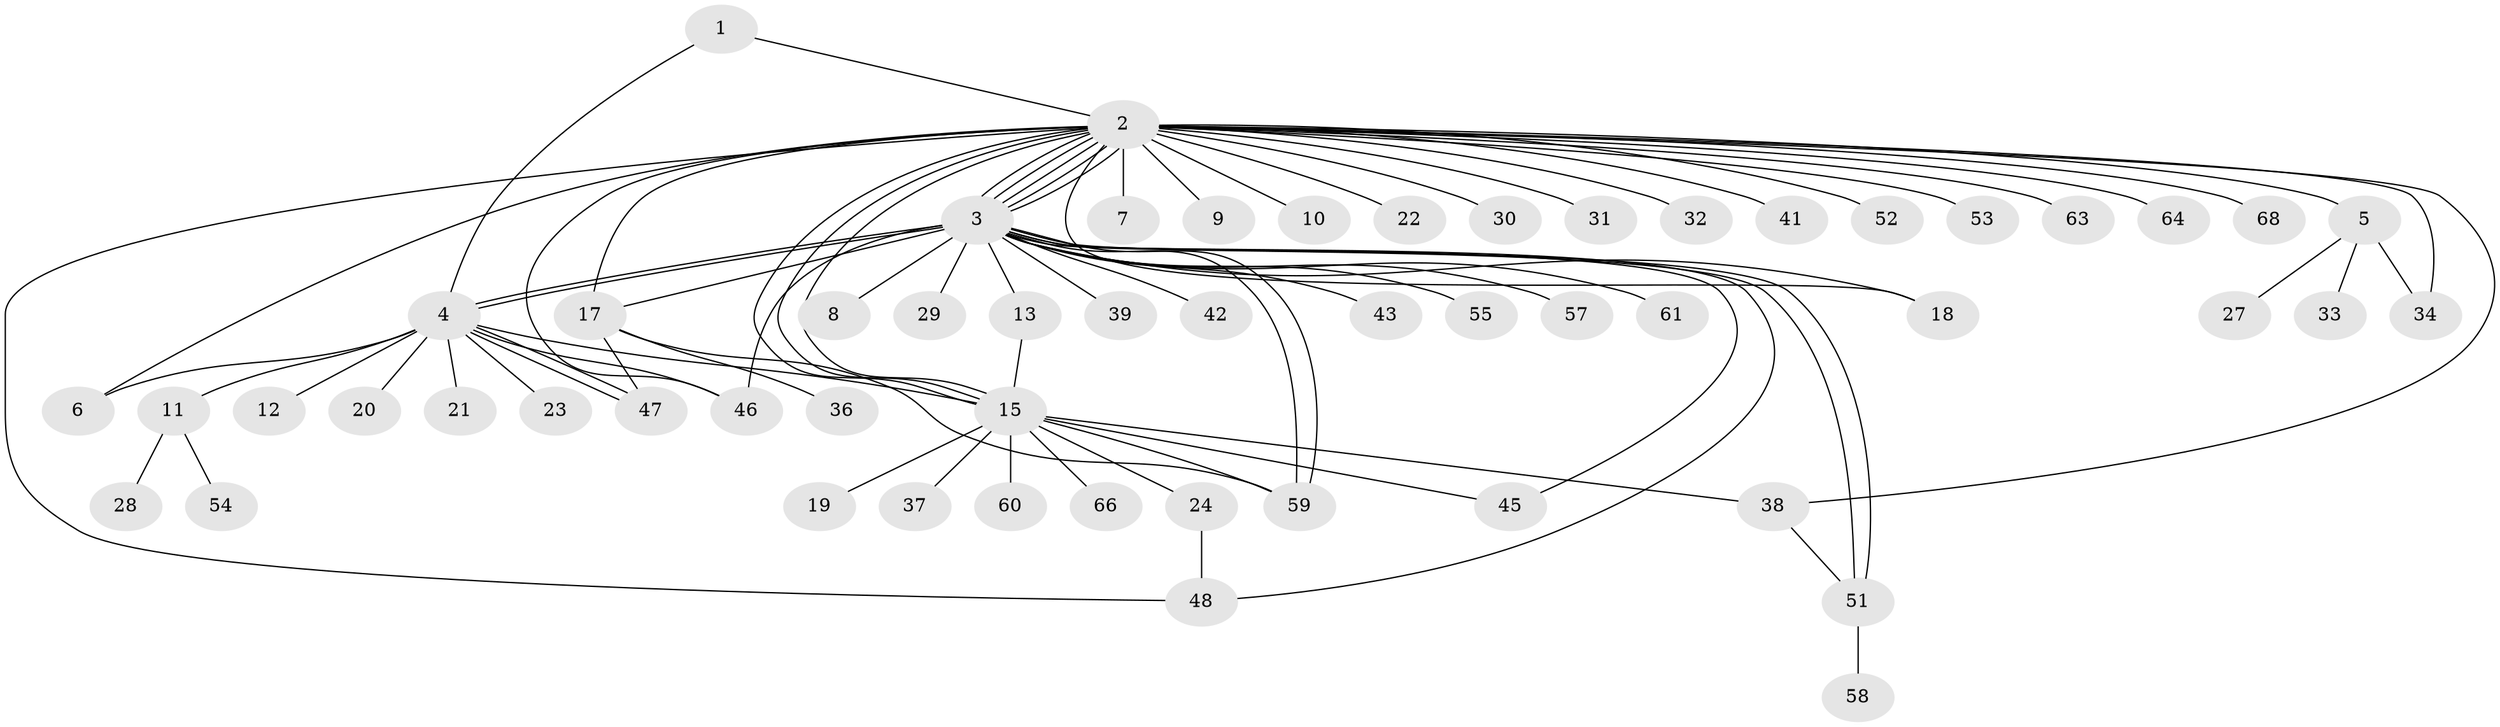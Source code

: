 // original degree distribution, {2: 0.17391304347826086, 32: 0.014492753623188406, 24: 0.014492753623188406, 14: 0.028985507246376812, 5: 0.014492753623188406, 1: 0.6086956521739131, 4: 0.057971014492753624, 3: 0.07246376811594203, 6: 0.014492753623188406}
// Generated by graph-tools (version 1.1) at 2025/41/03/06/25 10:41:45]
// undirected, 55 vertices, 81 edges
graph export_dot {
graph [start="1"]
  node [color=gray90,style=filled];
  1 [super="+65"];
  2 [super="+40"];
  3 [super="+16"];
  4 [super="+14"];
  5 [super="+26"];
  6;
  7;
  8;
  9;
  10 [super="+44"];
  11 [super="+69"];
  12;
  13 [super="+25"];
  15 [super="+50"];
  17 [super="+35"];
  18;
  19;
  20;
  21;
  22;
  23 [super="+56"];
  24;
  27;
  28;
  29;
  30;
  31;
  32;
  33;
  34 [super="+67"];
  36;
  37;
  38 [super="+49"];
  39;
  41;
  42;
  43;
  45;
  46;
  47;
  48 [super="+62"];
  51;
  52;
  53;
  54;
  55;
  57;
  58;
  59;
  60;
  61;
  63;
  64;
  66;
  68;
  1 -- 2;
  1 -- 4;
  2 -- 3 [weight=2];
  2 -- 3;
  2 -- 3;
  2 -- 3;
  2 -- 3;
  2 -- 5;
  2 -- 6;
  2 -- 7;
  2 -- 9;
  2 -- 10;
  2 -- 15;
  2 -- 15;
  2 -- 15;
  2 -- 17;
  2 -- 18;
  2 -- 22;
  2 -- 30;
  2 -- 31;
  2 -- 32;
  2 -- 41;
  2 -- 46;
  2 -- 52;
  2 -- 53;
  2 -- 63;
  2 -- 64;
  2 -- 68;
  2 -- 48;
  2 -- 34;
  2 -- 38;
  3 -- 4;
  3 -- 4;
  3 -- 8;
  3 -- 13;
  3 -- 18;
  3 -- 29;
  3 -- 42;
  3 -- 43;
  3 -- 45;
  3 -- 46;
  3 -- 48;
  3 -- 51;
  3 -- 51;
  3 -- 55;
  3 -- 57;
  3 -- 59;
  3 -- 59;
  3 -- 61;
  3 -- 17;
  3 -- 39;
  4 -- 6;
  4 -- 11;
  4 -- 12;
  4 -- 15;
  4 -- 20;
  4 -- 21;
  4 -- 23;
  4 -- 46;
  4 -- 47;
  4 -- 47;
  5 -- 27;
  5 -- 33;
  5 -- 34;
  11 -- 28;
  11 -- 54;
  13 -- 15;
  15 -- 19;
  15 -- 24;
  15 -- 37;
  15 -- 38;
  15 -- 45;
  15 -- 59;
  15 -- 60;
  15 -- 66;
  17 -- 36;
  17 -- 47;
  17 -- 59;
  24 -- 48;
  38 -- 51;
  51 -- 58;
}
